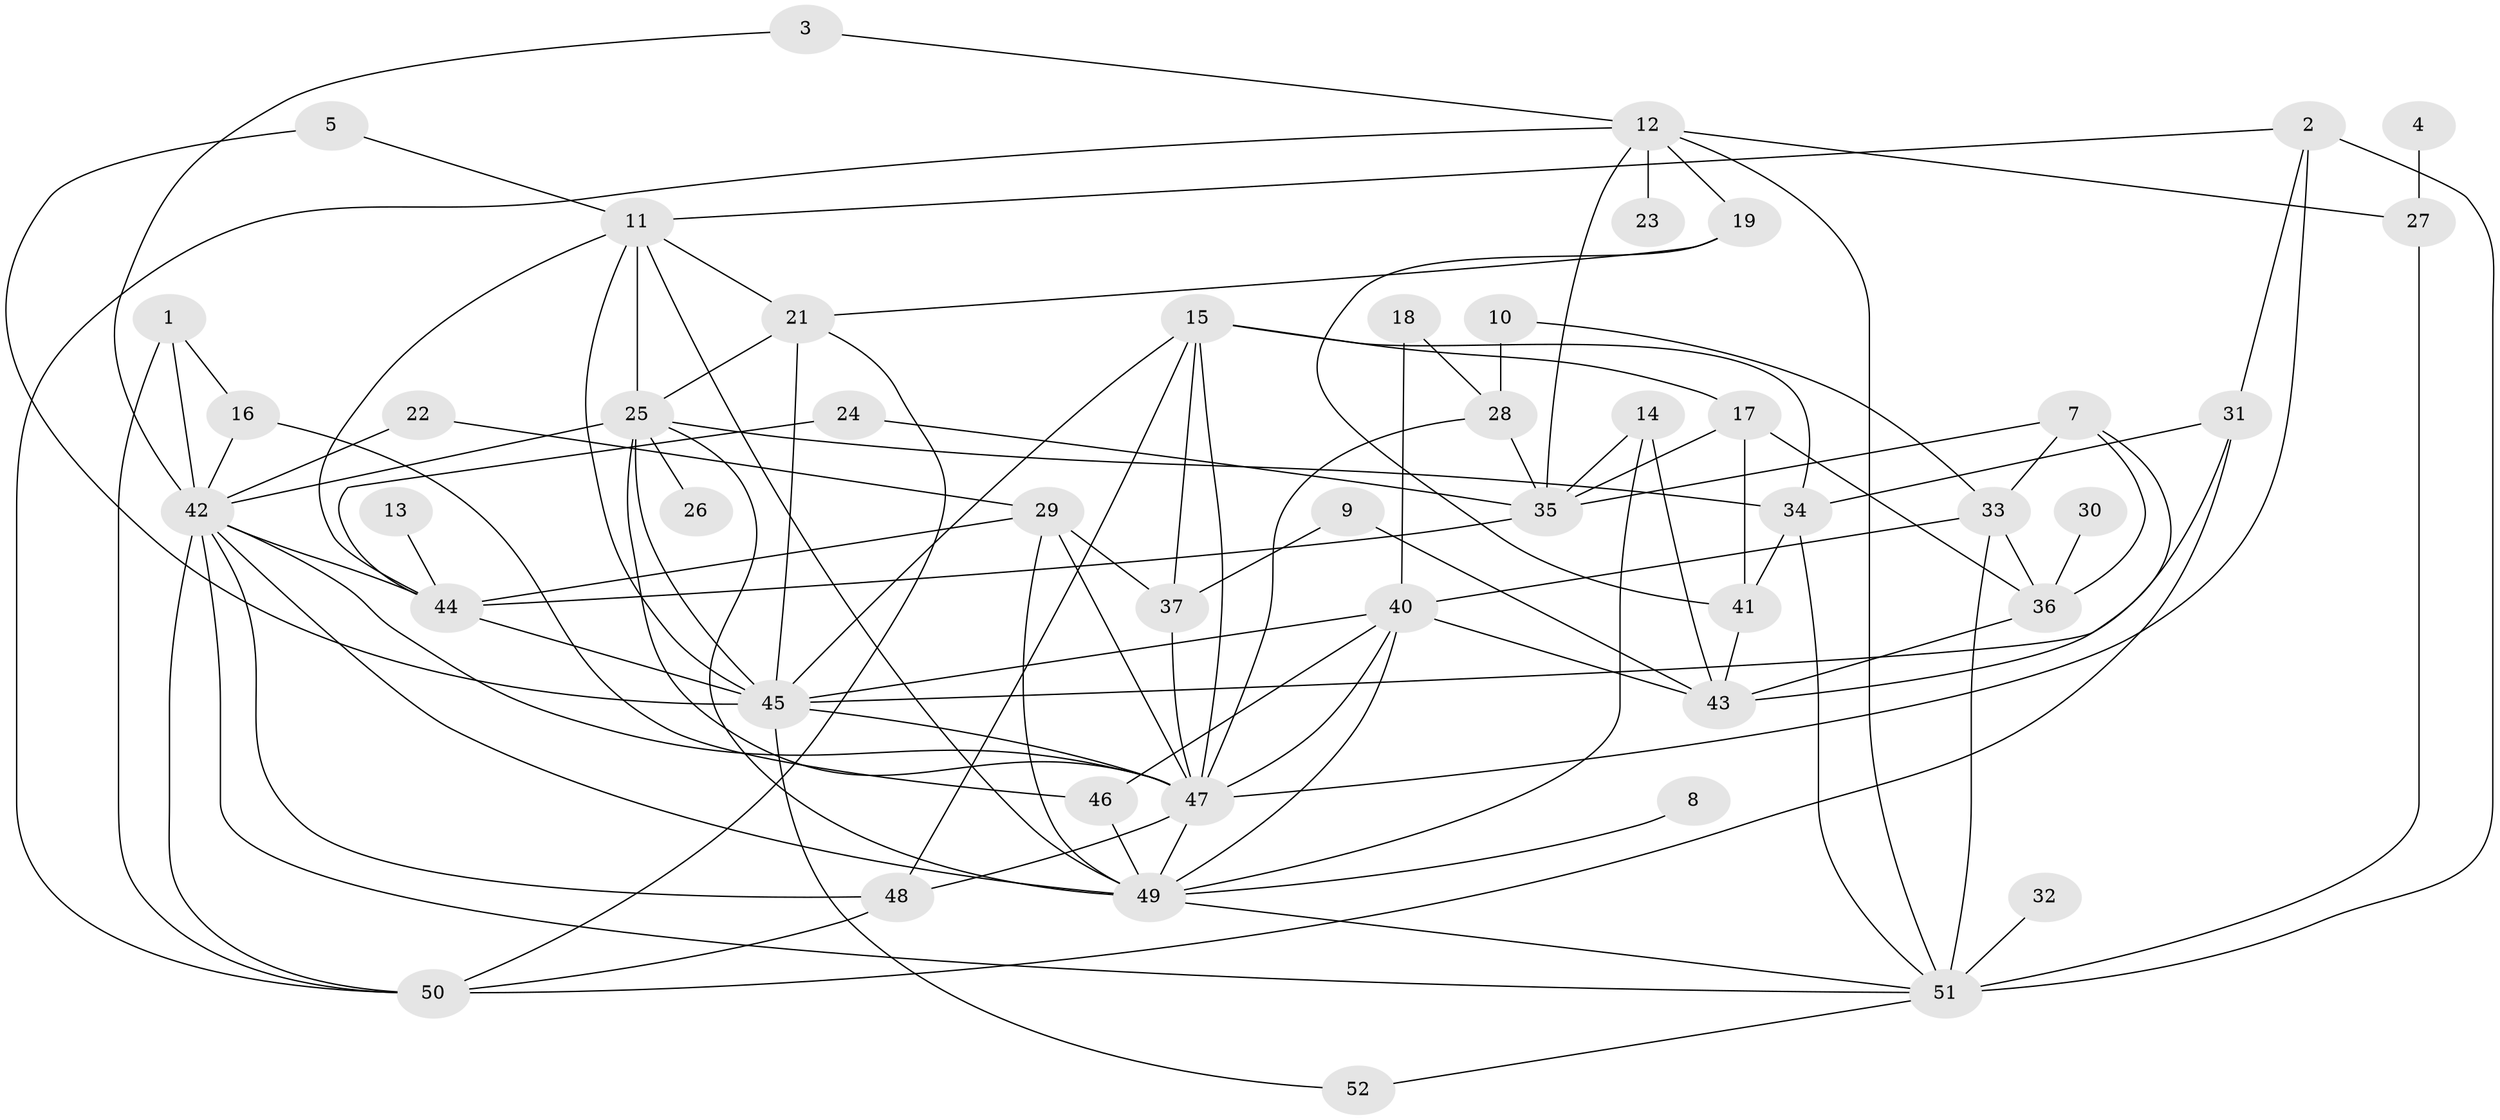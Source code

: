 // original degree distribution, {2: 0.2403846153846154, 5: 0.1346153846153846, 6: 0.057692307692307696, 3: 0.16346153846153846, 1: 0.14423076923076922, 4: 0.19230769230769232, 0: 0.038461538461538464, 8: 0.028846153846153848}
// Generated by graph-tools (version 1.1) at 2025/25/03/09/25 03:25:24]
// undirected, 48 vertices, 105 edges
graph export_dot {
graph [start="1"]
  node [color=gray90,style=filled];
  1;
  2;
  3;
  4;
  5;
  7;
  8;
  9;
  10;
  11;
  12;
  13;
  14;
  15;
  16;
  17;
  18;
  19;
  21;
  22;
  23;
  24;
  25;
  26;
  27;
  28;
  29;
  30;
  31;
  32;
  33;
  34;
  35;
  36;
  37;
  40;
  41;
  42;
  43;
  44;
  45;
  46;
  47;
  48;
  49;
  50;
  51;
  52;
  1 -- 16 [weight=1.0];
  1 -- 42 [weight=2.0];
  1 -- 50 [weight=1.0];
  2 -- 11 [weight=1.0];
  2 -- 31 [weight=1.0];
  2 -- 47 [weight=1.0];
  2 -- 51 [weight=1.0];
  3 -- 12 [weight=1.0];
  3 -- 42 [weight=1.0];
  4 -- 27 [weight=1.0];
  5 -- 11 [weight=1.0];
  5 -- 45 [weight=1.0];
  7 -- 33 [weight=1.0];
  7 -- 35 [weight=1.0];
  7 -- 36 [weight=1.0];
  7 -- 43 [weight=1.0];
  8 -- 49 [weight=2.0];
  9 -- 37 [weight=1.0];
  9 -- 43 [weight=1.0];
  10 -- 28 [weight=1.0];
  10 -- 33 [weight=1.0];
  11 -- 21 [weight=1.0];
  11 -- 25 [weight=1.0];
  11 -- 44 [weight=1.0];
  11 -- 45 [weight=1.0];
  11 -- 49 [weight=1.0];
  12 -- 19 [weight=1.0];
  12 -- 23 [weight=1.0];
  12 -- 27 [weight=1.0];
  12 -- 35 [weight=1.0];
  12 -- 50 [weight=1.0];
  12 -- 51 [weight=1.0];
  13 -- 44 [weight=1.0];
  14 -- 35 [weight=1.0];
  14 -- 43 [weight=1.0];
  14 -- 49 [weight=1.0];
  15 -- 17 [weight=1.0];
  15 -- 34 [weight=1.0];
  15 -- 37 [weight=1.0];
  15 -- 45 [weight=1.0];
  15 -- 47 [weight=1.0];
  15 -- 48 [weight=1.0];
  16 -- 42 [weight=1.0];
  16 -- 46 [weight=1.0];
  17 -- 35 [weight=1.0];
  17 -- 36 [weight=1.0];
  17 -- 41 [weight=1.0];
  18 -- 28 [weight=1.0];
  18 -- 40 [weight=1.0];
  19 -- 21 [weight=1.0];
  19 -- 41 [weight=1.0];
  21 -- 25 [weight=1.0];
  21 -- 45 [weight=1.0];
  21 -- 50 [weight=1.0];
  22 -- 29 [weight=1.0];
  22 -- 42 [weight=1.0];
  24 -- 35 [weight=1.0];
  24 -- 44 [weight=1.0];
  25 -- 26 [weight=1.0];
  25 -- 34 [weight=1.0];
  25 -- 42 [weight=1.0];
  25 -- 45 [weight=1.0];
  25 -- 47 [weight=2.0];
  25 -- 49 [weight=1.0];
  27 -- 51 [weight=1.0];
  28 -- 35 [weight=1.0];
  28 -- 47 [weight=1.0];
  29 -- 37 [weight=1.0];
  29 -- 44 [weight=1.0];
  29 -- 47 [weight=1.0];
  29 -- 49 [weight=1.0];
  30 -- 36 [weight=1.0];
  31 -- 34 [weight=1.0];
  31 -- 45 [weight=1.0];
  31 -- 50 [weight=1.0];
  32 -- 51 [weight=1.0];
  33 -- 36 [weight=1.0];
  33 -- 40 [weight=1.0];
  33 -- 51 [weight=2.0];
  34 -- 41 [weight=1.0];
  34 -- 51 [weight=1.0];
  35 -- 44 [weight=1.0];
  36 -- 43 [weight=1.0];
  37 -- 47 [weight=1.0];
  40 -- 43 [weight=1.0];
  40 -- 45 [weight=1.0];
  40 -- 46 [weight=1.0];
  40 -- 47 [weight=1.0];
  40 -- 49 [weight=1.0];
  41 -- 43 [weight=1.0];
  42 -- 44 [weight=1.0];
  42 -- 47 [weight=2.0];
  42 -- 48 [weight=1.0];
  42 -- 49 [weight=1.0];
  42 -- 50 [weight=1.0];
  42 -- 51 [weight=1.0];
  44 -- 45 [weight=1.0];
  45 -- 47 [weight=1.0];
  45 -- 52 [weight=1.0];
  46 -- 49 [weight=2.0];
  47 -- 48 [weight=1.0];
  47 -- 49 [weight=1.0];
  48 -- 50 [weight=1.0];
  49 -- 51 [weight=1.0];
  51 -- 52 [weight=1.0];
}
